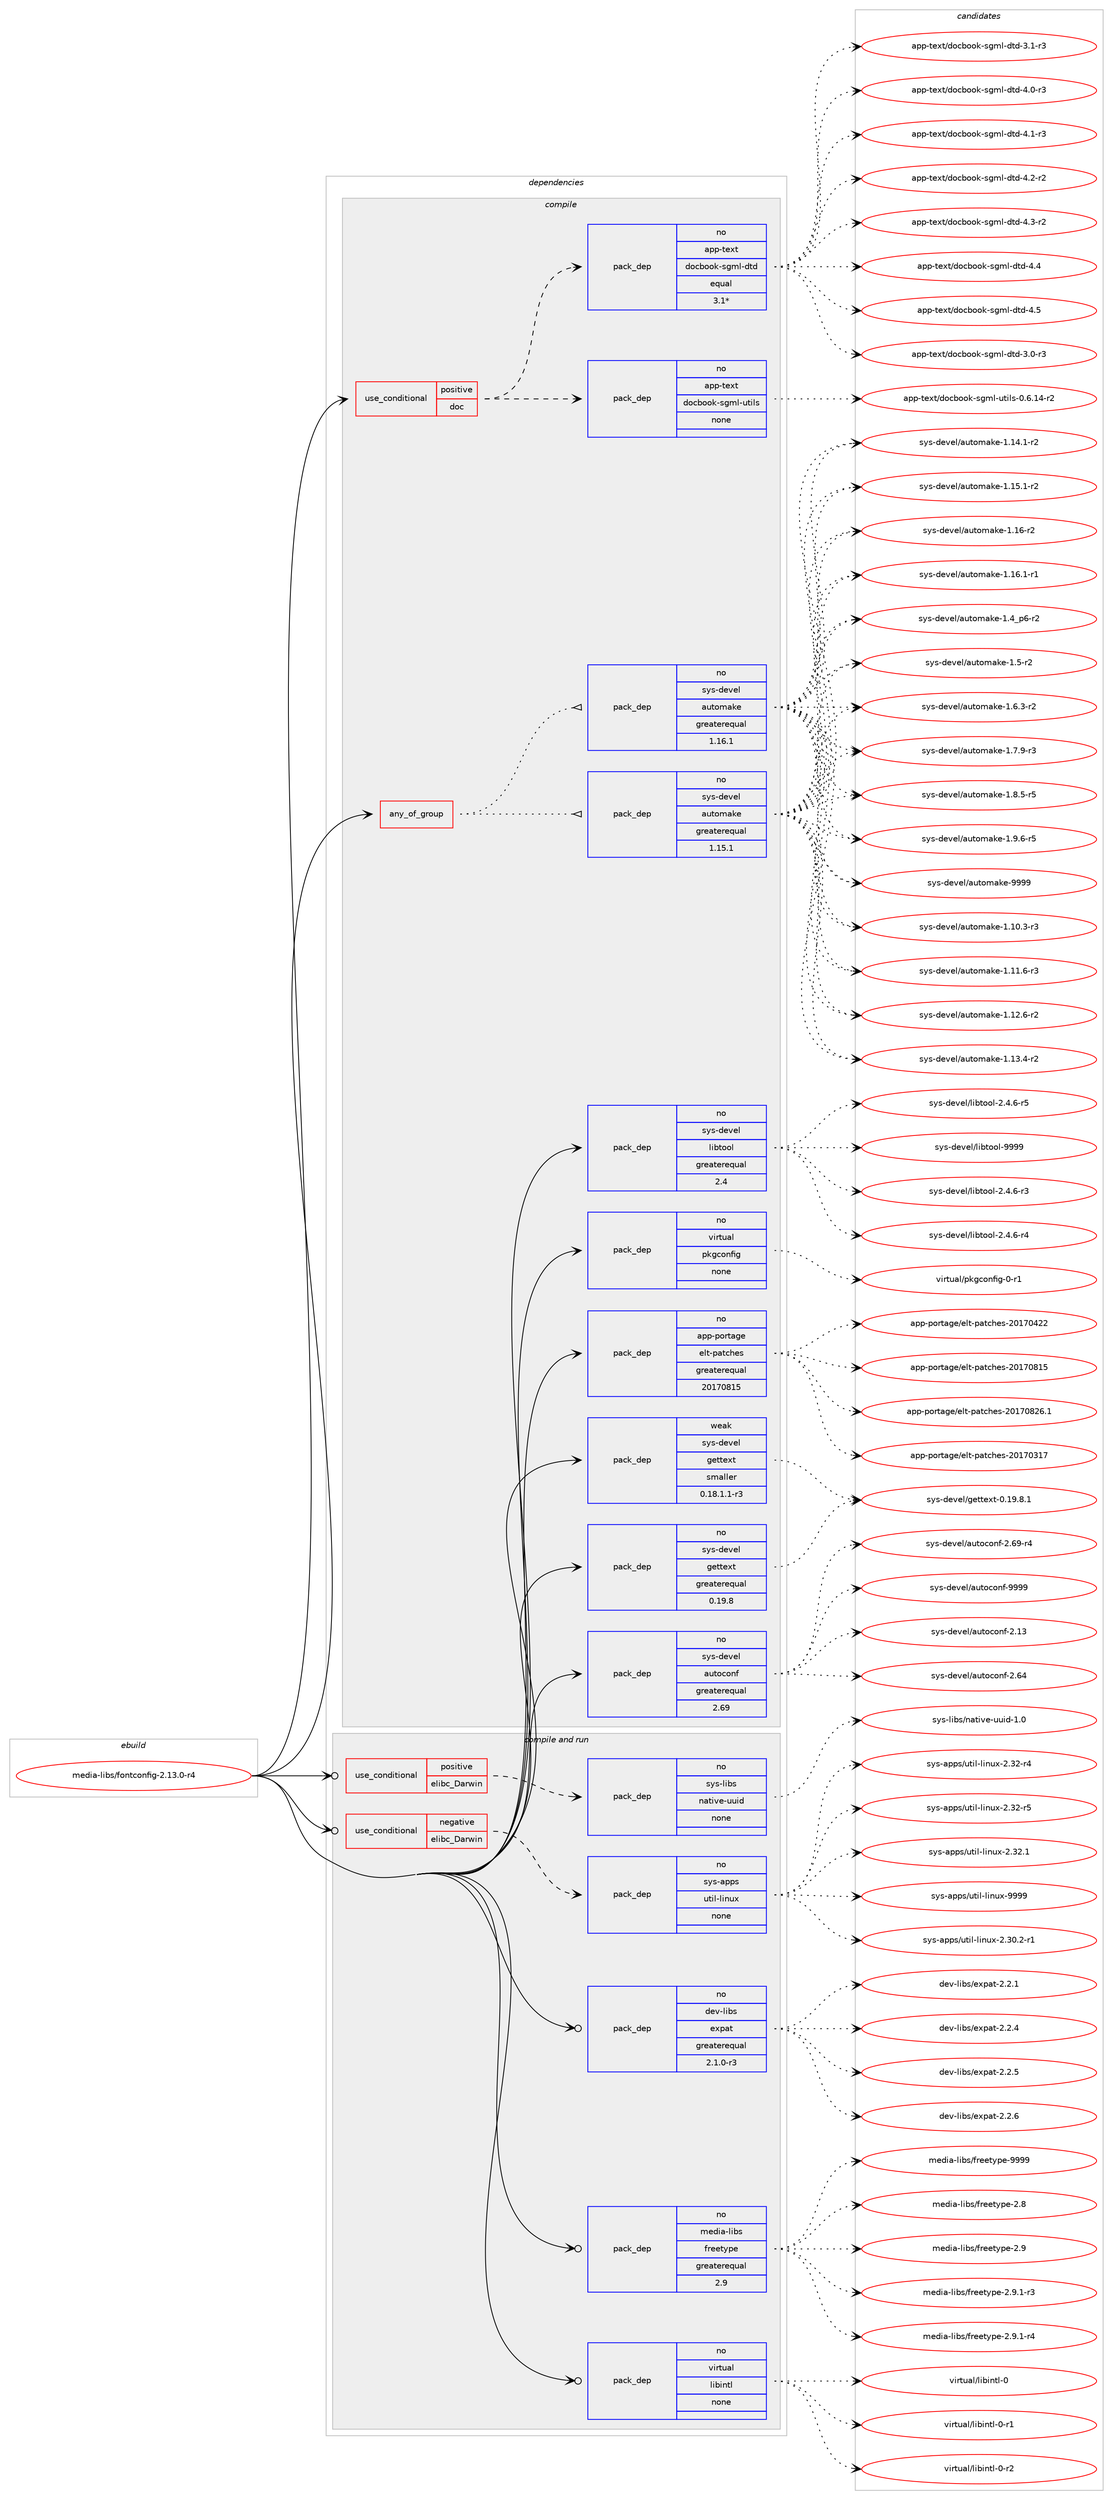 digraph prolog {

# *************
# Graph options
# *************

newrank=true;
concentrate=true;
compound=true;
graph [rankdir=LR,fontname=Helvetica,fontsize=10,ranksep=1.5];#, ranksep=2.5, nodesep=0.2];
edge  [arrowhead=vee];
node  [fontname=Helvetica,fontsize=10];

# **********
# The ebuild
# **********

subgraph cluster_leftcol {
color=gray;
rank=same;
label=<<i>ebuild</i>>;
id [label="media-libs/fontconfig-2.13.0-r4", color=red, width=4, href="../media-libs/fontconfig-2.13.0-r4.svg"];
}

# ****************
# The dependencies
# ****************

subgraph cluster_midcol {
color=gray;
label=<<i>dependencies</i>>;
subgraph cluster_compile {
fillcolor="#eeeeee";
style=filled;
label=<<i>compile</i>>;
subgraph any91 {
dependency5495 [label=<<TABLE BORDER="0" CELLBORDER="1" CELLSPACING="0" CELLPADDING="4"><TR><TD CELLPADDING="10">any_of_group</TD></TR></TABLE>>, shape=none, color=red];subgraph pack3582 {
dependency5496 [label=<<TABLE BORDER="0" CELLBORDER="1" CELLSPACING="0" CELLPADDING="4" WIDTH="220"><TR><TD ROWSPAN="6" CELLPADDING="30">pack_dep</TD></TR><TR><TD WIDTH="110">no</TD></TR><TR><TD>sys-devel</TD></TR><TR><TD>automake</TD></TR><TR><TD>greaterequal</TD></TR><TR><TD>1.16.1</TD></TR></TABLE>>, shape=none, color=blue];
}
dependency5495:e -> dependency5496:w [weight=20,style="dotted",arrowhead="oinv"];
subgraph pack3583 {
dependency5497 [label=<<TABLE BORDER="0" CELLBORDER="1" CELLSPACING="0" CELLPADDING="4" WIDTH="220"><TR><TD ROWSPAN="6" CELLPADDING="30">pack_dep</TD></TR><TR><TD WIDTH="110">no</TD></TR><TR><TD>sys-devel</TD></TR><TR><TD>automake</TD></TR><TR><TD>greaterequal</TD></TR><TR><TD>1.15.1</TD></TR></TABLE>>, shape=none, color=blue];
}
dependency5495:e -> dependency5497:w [weight=20,style="dotted",arrowhead="oinv"];
}
id:e -> dependency5495:w [weight=20,style="solid",arrowhead="vee"];
subgraph cond1813 {
dependency5498 [label=<<TABLE BORDER="0" CELLBORDER="1" CELLSPACING="0" CELLPADDING="4"><TR><TD ROWSPAN="3" CELLPADDING="10">use_conditional</TD></TR><TR><TD>positive</TD></TR><TR><TD>doc</TD></TR></TABLE>>, shape=none, color=red];
subgraph pack3584 {
dependency5499 [label=<<TABLE BORDER="0" CELLBORDER="1" CELLSPACING="0" CELLPADDING="4" WIDTH="220"><TR><TD ROWSPAN="6" CELLPADDING="30">pack_dep</TD></TR><TR><TD WIDTH="110">no</TD></TR><TR><TD>app-text</TD></TR><TR><TD>docbook-sgml-dtd</TD></TR><TR><TD>equal</TD></TR><TR><TD>3.1*</TD></TR></TABLE>>, shape=none, color=blue];
}
dependency5498:e -> dependency5499:w [weight=20,style="dashed",arrowhead="vee"];
subgraph pack3585 {
dependency5500 [label=<<TABLE BORDER="0" CELLBORDER="1" CELLSPACING="0" CELLPADDING="4" WIDTH="220"><TR><TD ROWSPAN="6" CELLPADDING="30">pack_dep</TD></TR><TR><TD WIDTH="110">no</TD></TR><TR><TD>app-text</TD></TR><TR><TD>docbook-sgml-utils</TD></TR><TR><TD>none</TD></TR><TR><TD></TD></TR></TABLE>>, shape=none, color=blue];
}
dependency5498:e -> dependency5500:w [weight=20,style="dashed",arrowhead="vee"];
}
id:e -> dependency5498:w [weight=20,style="solid",arrowhead="vee"];
subgraph pack3586 {
dependency5501 [label=<<TABLE BORDER="0" CELLBORDER="1" CELLSPACING="0" CELLPADDING="4" WIDTH="220"><TR><TD ROWSPAN="6" CELLPADDING="30">pack_dep</TD></TR><TR><TD WIDTH="110">no</TD></TR><TR><TD>app-portage</TD></TR><TR><TD>elt-patches</TD></TR><TR><TD>greaterequal</TD></TR><TR><TD>20170815</TD></TR></TABLE>>, shape=none, color=blue];
}
id:e -> dependency5501:w [weight=20,style="solid",arrowhead="vee"];
subgraph pack3587 {
dependency5502 [label=<<TABLE BORDER="0" CELLBORDER="1" CELLSPACING="0" CELLPADDING="4" WIDTH="220"><TR><TD ROWSPAN="6" CELLPADDING="30">pack_dep</TD></TR><TR><TD WIDTH="110">no</TD></TR><TR><TD>sys-devel</TD></TR><TR><TD>autoconf</TD></TR><TR><TD>greaterequal</TD></TR><TR><TD>2.69</TD></TR></TABLE>>, shape=none, color=blue];
}
id:e -> dependency5502:w [weight=20,style="solid",arrowhead="vee"];
subgraph pack3588 {
dependency5503 [label=<<TABLE BORDER="0" CELLBORDER="1" CELLSPACING="0" CELLPADDING="4" WIDTH="220"><TR><TD ROWSPAN="6" CELLPADDING="30">pack_dep</TD></TR><TR><TD WIDTH="110">no</TD></TR><TR><TD>sys-devel</TD></TR><TR><TD>gettext</TD></TR><TR><TD>greaterequal</TD></TR><TR><TD>0.19.8</TD></TR></TABLE>>, shape=none, color=blue];
}
id:e -> dependency5503:w [weight=20,style="solid",arrowhead="vee"];
subgraph pack3589 {
dependency5504 [label=<<TABLE BORDER="0" CELLBORDER="1" CELLSPACING="0" CELLPADDING="4" WIDTH="220"><TR><TD ROWSPAN="6" CELLPADDING="30">pack_dep</TD></TR><TR><TD WIDTH="110">no</TD></TR><TR><TD>sys-devel</TD></TR><TR><TD>libtool</TD></TR><TR><TD>greaterequal</TD></TR><TR><TD>2.4</TD></TR></TABLE>>, shape=none, color=blue];
}
id:e -> dependency5504:w [weight=20,style="solid",arrowhead="vee"];
subgraph pack3590 {
dependency5505 [label=<<TABLE BORDER="0" CELLBORDER="1" CELLSPACING="0" CELLPADDING="4" WIDTH="220"><TR><TD ROWSPAN="6" CELLPADDING="30">pack_dep</TD></TR><TR><TD WIDTH="110">no</TD></TR><TR><TD>virtual</TD></TR><TR><TD>pkgconfig</TD></TR><TR><TD>none</TD></TR><TR><TD></TD></TR></TABLE>>, shape=none, color=blue];
}
id:e -> dependency5505:w [weight=20,style="solid",arrowhead="vee"];
subgraph pack3591 {
dependency5506 [label=<<TABLE BORDER="0" CELLBORDER="1" CELLSPACING="0" CELLPADDING="4" WIDTH="220"><TR><TD ROWSPAN="6" CELLPADDING="30">pack_dep</TD></TR><TR><TD WIDTH="110">weak</TD></TR><TR><TD>sys-devel</TD></TR><TR><TD>gettext</TD></TR><TR><TD>smaller</TD></TR><TR><TD>0.18.1.1-r3</TD></TR></TABLE>>, shape=none, color=blue];
}
id:e -> dependency5506:w [weight=20,style="solid",arrowhead="vee"];
}
subgraph cluster_compileandrun {
fillcolor="#eeeeee";
style=filled;
label=<<i>compile and run</i>>;
subgraph cond1814 {
dependency5507 [label=<<TABLE BORDER="0" CELLBORDER="1" CELLSPACING="0" CELLPADDING="4"><TR><TD ROWSPAN="3" CELLPADDING="10">use_conditional</TD></TR><TR><TD>negative</TD></TR><TR><TD>elibc_Darwin</TD></TR></TABLE>>, shape=none, color=red];
subgraph pack3592 {
dependency5508 [label=<<TABLE BORDER="0" CELLBORDER="1" CELLSPACING="0" CELLPADDING="4" WIDTH="220"><TR><TD ROWSPAN="6" CELLPADDING="30">pack_dep</TD></TR><TR><TD WIDTH="110">no</TD></TR><TR><TD>sys-apps</TD></TR><TR><TD>util-linux</TD></TR><TR><TD>none</TD></TR><TR><TD></TD></TR></TABLE>>, shape=none, color=blue];
}
dependency5507:e -> dependency5508:w [weight=20,style="dashed",arrowhead="vee"];
}
id:e -> dependency5507:w [weight=20,style="solid",arrowhead="odotvee"];
subgraph cond1815 {
dependency5509 [label=<<TABLE BORDER="0" CELLBORDER="1" CELLSPACING="0" CELLPADDING="4"><TR><TD ROWSPAN="3" CELLPADDING="10">use_conditional</TD></TR><TR><TD>positive</TD></TR><TR><TD>elibc_Darwin</TD></TR></TABLE>>, shape=none, color=red];
subgraph pack3593 {
dependency5510 [label=<<TABLE BORDER="0" CELLBORDER="1" CELLSPACING="0" CELLPADDING="4" WIDTH="220"><TR><TD ROWSPAN="6" CELLPADDING="30">pack_dep</TD></TR><TR><TD WIDTH="110">no</TD></TR><TR><TD>sys-libs</TD></TR><TR><TD>native-uuid</TD></TR><TR><TD>none</TD></TR><TR><TD></TD></TR></TABLE>>, shape=none, color=blue];
}
dependency5509:e -> dependency5510:w [weight=20,style="dashed",arrowhead="vee"];
}
id:e -> dependency5509:w [weight=20,style="solid",arrowhead="odotvee"];
subgraph pack3594 {
dependency5511 [label=<<TABLE BORDER="0" CELLBORDER="1" CELLSPACING="0" CELLPADDING="4" WIDTH="220"><TR><TD ROWSPAN="6" CELLPADDING="30">pack_dep</TD></TR><TR><TD WIDTH="110">no</TD></TR><TR><TD>dev-libs</TD></TR><TR><TD>expat</TD></TR><TR><TD>greaterequal</TD></TR><TR><TD>2.1.0-r3</TD></TR></TABLE>>, shape=none, color=blue];
}
id:e -> dependency5511:w [weight=20,style="solid",arrowhead="odotvee"];
subgraph pack3595 {
dependency5512 [label=<<TABLE BORDER="0" CELLBORDER="1" CELLSPACING="0" CELLPADDING="4" WIDTH="220"><TR><TD ROWSPAN="6" CELLPADDING="30">pack_dep</TD></TR><TR><TD WIDTH="110">no</TD></TR><TR><TD>media-libs</TD></TR><TR><TD>freetype</TD></TR><TR><TD>greaterequal</TD></TR><TR><TD>2.9</TD></TR></TABLE>>, shape=none, color=blue];
}
id:e -> dependency5512:w [weight=20,style="solid",arrowhead="odotvee"];
subgraph pack3596 {
dependency5513 [label=<<TABLE BORDER="0" CELLBORDER="1" CELLSPACING="0" CELLPADDING="4" WIDTH="220"><TR><TD ROWSPAN="6" CELLPADDING="30">pack_dep</TD></TR><TR><TD WIDTH="110">no</TD></TR><TR><TD>virtual</TD></TR><TR><TD>libintl</TD></TR><TR><TD>none</TD></TR><TR><TD></TD></TR></TABLE>>, shape=none, color=blue];
}
id:e -> dependency5513:w [weight=20,style="solid",arrowhead="odotvee"];
}
subgraph cluster_run {
fillcolor="#eeeeee";
style=filled;
label=<<i>run</i>>;
}
}

# **************
# The candidates
# **************

subgraph cluster_choices {
rank=same;
color=gray;
label=<<i>candidates</i>>;

subgraph choice3582 {
color=black;
nodesep=1;
choice11512111545100101118101108479711711611110997107101454946494846514511451 [label="sys-devel/automake-1.10.3-r3", color=red, width=4,href="../sys-devel/automake-1.10.3-r3.svg"];
choice11512111545100101118101108479711711611110997107101454946494946544511451 [label="sys-devel/automake-1.11.6-r3", color=red, width=4,href="../sys-devel/automake-1.11.6-r3.svg"];
choice11512111545100101118101108479711711611110997107101454946495046544511450 [label="sys-devel/automake-1.12.6-r2", color=red, width=4,href="../sys-devel/automake-1.12.6-r2.svg"];
choice11512111545100101118101108479711711611110997107101454946495146524511450 [label="sys-devel/automake-1.13.4-r2", color=red, width=4,href="../sys-devel/automake-1.13.4-r2.svg"];
choice11512111545100101118101108479711711611110997107101454946495246494511450 [label="sys-devel/automake-1.14.1-r2", color=red, width=4,href="../sys-devel/automake-1.14.1-r2.svg"];
choice11512111545100101118101108479711711611110997107101454946495346494511450 [label="sys-devel/automake-1.15.1-r2", color=red, width=4,href="../sys-devel/automake-1.15.1-r2.svg"];
choice1151211154510010111810110847971171161111099710710145494649544511450 [label="sys-devel/automake-1.16-r2", color=red, width=4,href="../sys-devel/automake-1.16-r2.svg"];
choice11512111545100101118101108479711711611110997107101454946495446494511449 [label="sys-devel/automake-1.16.1-r1", color=red, width=4,href="../sys-devel/automake-1.16.1-r1.svg"];
choice115121115451001011181011084797117116111109971071014549465295112544511450 [label="sys-devel/automake-1.4_p6-r2", color=red, width=4,href="../sys-devel/automake-1.4_p6-r2.svg"];
choice11512111545100101118101108479711711611110997107101454946534511450 [label="sys-devel/automake-1.5-r2", color=red, width=4,href="../sys-devel/automake-1.5-r2.svg"];
choice115121115451001011181011084797117116111109971071014549465446514511450 [label="sys-devel/automake-1.6.3-r2", color=red, width=4,href="../sys-devel/automake-1.6.3-r2.svg"];
choice115121115451001011181011084797117116111109971071014549465546574511451 [label="sys-devel/automake-1.7.9-r3", color=red, width=4,href="../sys-devel/automake-1.7.9-r3.svg"];
choice115121115451001011181011084797117116111109971071014549465646534511453 [label="sys-devel/automake-1.8.5-r5", color=red, width=4,href="../sys-devel/automake-1.8.5-r5.svg"];
choice115121115451001011181011084797117116111109971071014549465746544511453 [label="sys-devel/automake-1.9.6-r5", color=red, width=4,href="../sys-devel/automake-1.9.6-r5.svg"];
choice115121115451001011181011084797117116111109971071014557575757 [label="sys-devel/automake-9999", color=red, width=4,href="../sys-devel/automake-9999.svg"];
dependency5496:e -> choice11512111545100101118101108479711711611110997107101454946494846514511451:w [style=dotted,weight="100"];
dependency5496:e -> choice11512111545100101118101108479711711611110997107101454946494946544511451:w [style=dotted,weight="100"];
dependency5496:e -> choice11512111545100101118101108479711711611110997107101454946495046544511450:w [style=dotted,weight="100"];
dependency5496:e -> choice11512111545100101118101108479711711611110997107101454946495146524511450:w [style=dotted,weight="100"];
dependency5496:e -> choice11512111545100101118101108479711711611110997107101454946495246494511450:w [style=dotted,weight="100"];
dependency5496:e -> choice11512111545100101118101108479711711611110997107101454946495346494511450:w [style=dotted,weight="100"];
dependency5496:e -> choice1151211154510010111810110847971171161111099710710145494649544511450:w [style=dotted,weight="100"];
dependency5496:e -> choice11512111545100101118101108479711711611110997107101454946495446494511449:w [style=dotted,weight="100"];
dependency5496:e -> choice115121115451001011181011084797117116111109971071014549465295112544511450:w [style=dotted,weight="100"];
dependency5496:e -> choice11512111545100101118101108479711711611110997107101454946534511450:w [style=dotted,weight="100"];
dependency5496:e -> choice115121115451001011181011084797117116111109971071014549465446514511450:w [style=dotted,weight="100"];
dependency5496:e -> choice115121115451001011181011084797117116111109971071014549465546574511451:w [style=dotted,weight="100"];
dependency5496:e -> choice115121115451001011181011084797117116111109971071014549465646534511453:w [style=dotted,weight="100"];
dependency5496:e -> choice115121115451001011181011084797117116111109971071014549465746544511453:w [style=dotted,weight="100"];
dependency5496:e -> choice115121115451001011181011084797117116111109971071014557575757:w [style=dotted,weight="100"];
}
subgraph choice3583 {
color=black;
nodesep=1;
choice11512111545100101118101108479711711611110997107101454946494846514511451 [label="sys-devel/automake-1.10.3-r3", color=red, width=4,href="../sys-devel/automake-1.10.3-r3.svg"];
choice11512111545100101118101108479711711611110997107101454946494946544511451 [label="sys-devel/automake-1.11.6-r3", color=red, width=4,href="../sys-devel/automake-1.11.6-r3.svg"];
choice11512111545100101118101108479711711611110997107101454946495046544511450 [label="sys-devel/automake-1.12.6-r2", color=red, width=4,href="../sys-devel/automake-1.12.6-r2.svg"];
choice11512111545100101118101108479711711611110997107101454946495146524511450 [label="sys-devel/automake-1.13.4-r2", color=red, width=4,href="../sys-devel/automake-1.13.4-r2.svg"];
choice11512111545100101118101108479711711611110997107101454946495246494511450 [label="sys-devel/automake-1.14.1-r2", color=red, width=4,href="../sys-devel/automake-1.14.1-r2.svg"];
choice11512111545100101118101108479711711611110997107101454946495346494511450 [label="sys-devel/automake-1.15.1-r2", color=red, width=4,href="../sys-devel/automake-1.15.1-r2.svg"];
choice1151211154510010111810110847971171161111099710710145494649544511450 [label="sys-devel/automake-1.16-r2", color=red, width=4,href="../sys-devel/automake-1.16-r2.svg"];
choice11512111545100101118101108479711711611110997107101454946495446494511449 [label="sys-devel/automake-1.16.1-r1", color=red, width=4,href="../sys-devel/automake-1.16.1-r1.svg"];
choice115121115451001011181011084797117116111109971071014549465295112544511450 [label="sys-devel/automake-1.4_p6-r2", color=red, width=4,href="../sys-devel/automake-1.4_p6-r2.svg"];
choice11512111545100101118101108479711711611110997107101454946534511450 [label="sys-devel/automake-1.5-r2", color=red, width=4,href="../sys-devel/automake-1.5-r2.svg"];
choice115121115451001011181011084797117116111109971071014549465446514511450 [label="sys-devel/automake-1.6.3-r2", color=red, width=4,href="../sys-devel/automake-1.6.3-r2.svg"];
choice115121115451001011181011084797117116111109971071014549465546574511451 [label="sys-devel/automake-1.7.9-r3", color=red, width=4,href="../sys-devel/automake-1.7.9-r3.svg"];
choice115121115451001011181011084797117116111109971071014549465646534511453 [label="sys-devel/automake-1.8.5-r5", color=red, width=4,href="../sys-devel/automake-1.8.5-r5.svg"];
choice115121115451001011181011084797117116111109971071014549465746544511453 [label="sys-devel/automake-1.9.6-r5", color=red, width=4,href="../sys-devel/automake-1.9.6-r5.svg"];
choice115121115451001011181011084797117116111109971071014557575757 [label="sys-devel/automake-9999", color=red, width=4,href="../sys-devel/automake-9999.svg"];
dependency5497:e -> choice11512111545100101118101108479711711611110997107101454946494846514511451:w [style=dotted,weight="100"];
dependency5497:e -> choice11512111545100101118101108479711711611110997107101454946494946544511451:w [style=dotted,weight="100"];
dependency5497:e -> choice11512111545100101118101108479711711611110997107101454946495046544511450:w [style=dotted,weight="100"];
dependency5497:e -> choice11512111545100101118101108479711711611110997107101454946495146524511450:w [style=dotted,weight="100"];
dependency5497:e -> choice11512111545100101118101108479711711611110997107101454946495246494511450:w [style=dotted,weight="100"];
dependency5497:e -> choice11512111545100101118101108479711711611110997107101454946495346494511450:w [style=dotted,weight="100"];
dependency5497:e -> choice1151211154510010111810110847971171161111099710710145494649544511450:w [style=dotted,weight="100"];
dependency5497:e -> choice11512111545100101118101108479711711611110997107101454946495446494511449:w [style=dotted,weight="100"];
dependency5497:e -> choice115121115451001011181011084797117116111109971071014549465295112544511450:w [style=dotted,weight="100"];
dependency5497:e -> choice11512111545100101118101108479711711611110997107101454946534511450:w [style=dotted,weight="100"];
dependency5497:e -> choice115121115451001011181011084797117116111109971071014549465446514511450:w [style=dotted,weight="100"];
dependency5497:e -> choice115121115451001011181011084797117116111109971071014549465546574511451:w [style=dotted,weight="100"];
dependency5497:e -> choice115121115451001011181011084797117116111109971071014549465646534511453:w [style=dotted,weight="100"];
dependency5497:e -> choice115121115451001011181011084797117116111109971071014549465746544511453:w [style=dotted,weight="100"];
dependency5497:e -> choice115121115451001011181011084797117116111109971071014557575757:w [style=dotted,weight="100"];
}
subgraph choice3584 {
color=black;
nodesep=1;
choice97112112451161011201164710011199981111111074511510310910845100116100455146484511451 [label="app-text/docbook-sgml-dtd-3.0-r3", color=red, width=4,href="../app-text/docbook-sgml-dtd-3.0-r3.svg"];
choice97112112451161011201164710011199981111111074511510310910845100116100455146494511451 [label="app-text/docbook-sgml-dtd-3.1-r3", color=red, width=4,href="../app-text/docbook-sgml-dtd-3.1-r3.svg"];
choice97112112451161011201164710011199981111111074511510310910845100116100455246484511451 [label="app-text/docbook-sgml-dtd-4.0-r3", color=red, width=4,href="../app-text/docbook-sgml-dtd-4.0-r3.svg"];
choice97112112451161011201164710011199981111111074511510310910845100116100455246494511451 [label="app-text/docbook-sgml-dtd-4.1-r3", color=red, width=4,href="../app-text/docbook-sgml-dtd-4.1-r3.svg"];
choice97112112451161011201164710011199981111111074511510310910845100116100455246504511450 [label="app-text/docbook-sgml-dtd-4.2-r2", color=red, width=4,href="../app-text/docbook-sgml-dtd-4.2-r2.svg"];
choice97112112451161011201164710011199981111111074511510310910845100116100455246514511450 [label="app-text/docbook-sgml-dtd-4.3-r2", color=red, width=4,href="../app-text/docbook-sgml-dtd-4.3-r2.svg"];
choice9711211245116101120116471001119998111111107451151031091084510011610045524652 [label="app-text/docbook-sgml-dtd-4.4", color=red, width=4,href="../app-text/docbook-sgml-dtd-4.4.svg"];
choice9711211245116101120116471001119998111111107451151031091084510011610045524653 [label="app-text/docbook-sgml-dtd-4.5", color=red, width=4,href="../app-text/docbook-sgml-dtd-4.5.svg"];
dependency5499:e -> choice97112112451161011201164710011199981111111074511510310910845100116100455146484511451:w [style=dotted,weight="100"];
dependency5499:e -> choice97112112451161011201164710011199981111111074511510310910845100116100455146494511451:w [style=dotted,weight="100"];
dependency5499:e -> choice97112112451161011201164710011199981111111074511510310910845100116100455246484511451:w [style=dotted,weight="100"];
dependency5499:e -> choice97112112451161011201164710011199981111111074511510310910845100116100455246494511451:w [style=dotted,weight="100"];
dependency5499:e -> choice97112112451161011201164710011199981111111074511510310910845100116100455246504511450:w [style=dotted,weight="100"];
dependency5499:e -> choice97112112451161011201164710011199981111111074511510310910845100116100455246514511450:w [style=dotted,weight="100"];
dependency5499:e -> choice9711211245116101120116471001119998111111107451151031091084510011610045524652:w [style=dotted,weight="100"];
dependency5499:e -> choice9711211245116101120116471001119998111111107451151031091084510011610045524653:w [style=dotted,weight="100"];
}
subgraph choice3585 {
color=black;
nodesep=1;
choice97112112451161011201164710011199981111111074511510310910845117116105108115454846544649524511450 [label="app-text/docbook-sgml-utils-0.6.14-r2", color=red, width=4,href="../app-text/docbook-sgml-utils-0.6.14-r2.svg"];
dependency5500:e -> choice97112112451161011201164710011199981111111074511510310910845117116105108115454846544649524511450:w [style=dotted,weight="100"];
}
subgraph choice3586 {
color=black;
nodesep=1;
choice97112112451121111141169710310147101108116451129711699104101115455048495548514955 [label="app-portage/elt-patches-20170317", color=red, width=4,href="../app-portage/elt-patches-20170317.svg"];
choice97112112451121111141169710310147101108116451129711699104101115455048495548525050 [label="app-portage/elt-patches-20170422", color=red, width=4,href="../app-portage/elt-patches-20170422.svg"];
choice97112112451121111141169710310147101108116451129711699104101115455048495548564953 [label="app-portage/elt-patches-20170815", color=red, width=4,href="../app-portage/elt-patches-20170815.svg"];
choice971121124511211111411697103101471011081164511297116991041011154550484955485650544649 [label="app-portage/elt-patches-20170826.1", color=red, width=4,href="../app-portage/elt-patches-20170826.1.svg"];
dependency5501:e -> choice97112112451121111141169710310147101108116451129711699104101115455048495548514955:w [style=dotted,weight="100"];
dependency5501:e -> choice97112112451121111141169710310147101108116451129711699104101115455048495548525050:w [style=dotted,weight="100"];
dependency5501:e -> choice97112112451121111141169710310147101108116451129711699104101115455048495548564953:w [style=dotted,weight="100"];
dependency5501:e -> choice971121124511211111411697103101471011081164511297116991041011154550484955485650544649:w [style=dotted,weight="100"];
}
subgraph choice3587 {
color=black;
nodesep=1;
choice115121115451001011181011084797117116111991111101024550464951 [label="sys-devel/autoconf-2.13", color=red, width=4,href="../sys-devel/autoconf-2.13.svg"];
choice115121115451001011181011084797117116111991111101024550465452 [label="sys-devel/autoconf-2.64", color=red, width=4,href="../sys-devel/autoconf-2.64.svg"];
choice1151211154510010111810110847971171161119911111010245504654574511452 [label="sys-devel/autoconf-2.69-r4", color=red, width=4,href="../sys-devel/autoconf-2.69-r4.svg"];
choice115121115451001011181011084797117116111991111101024557575757 [label="sys-devel/autoconf-9999", color=red, width=4,href="../sys-devel/autoconf-9999.svg"];
dependency5502:e -> choice115121115451001011181011084797117116111991111101024550464951:w [style=dotted,weight="100"];
dependency5502:e -> choice115121115451001011181011084797117116111991111101024550465452:w [style=dotted,weight="100"];
dependency5502:e -> choice1151211154510010111810110847971171161119911111010245504654574511452:w [style=dotted,weight="100"];
dependency5502:e -> choice115121115451001011181011084797117116111991111101024557575757:w [style=dotted,weight="100"];
}
subgraph choice3588 {
color=black;
nodesep=1;
choice1151211154510010111810110847103101116116101120116454846495746564649 [label="sys-devel/gettext-0.19.8.1", color=red, width=4,href="../sys-devel/gettext-0.19.8.1.svg"];
dependency5503:e -> choice1151211154510010111810110847103101116116101120116454846495746564649:w [style=dotted,weight="100"];
}
subgraph choice3589 {
color=black;
nodesep=1;
choice1151211154510010111810110847108105981161111111084550465246544511451 [label="sys-devel/libtool-2.4.6-r3", color=red, width=4,href="../sys-devel/libtool-2.4.6-r3.svg"];
choice1151211154510010111810110847108105981161111111084550465246544511452 [label="sys-devel/libtool-2.4.6-r4", color=red, width=4,href="../sys-devel/libtool-2.4.6-r4.svg"];
choice1151211154510010111810110847108105981161111111084550465246544511453 [label="sys-devel/libtool-2.4.6-r5", color=red, width=4,href="../sys-devel/libtool-2.4.6-r5.svg"];
choice1151211154510010111810110847108105981161111111084557575757 [label="sys-devel/libtool-9999", color=red, width=4,href="../sys-devel/libtool-9999.svg"];
dependency5504:e -> choice1151211154510010111810110847108105981161111111084550465246544511451:w [style=dotted,weight="100"];
dependency5504:e -> choice1151211154510010111810110847108105981161111111084550465246544511452:w [style=dotted,weight="100"];
dependency5504:e -> choice1151211154510010111810110847108105981161111111084550465246544511453:w [style=dotted,weight="100"];
dependency5504:e -> choice1151211154510010111810110847108105981161111111084557575757:w [style=dotted,weight="100"];
}
subgraph choice3590 {
color=black;
nodesep=1;
choice11810511411611797108471121071039911111010210510345484511449 [label="virtual/pkgconfig-0-r1", color=red, width=4,href="../virtual/pkgconfig-0-r1.svg"];
dependency5505:e -> choice11810511411611797108471121071039911111010210510345484511449:w [style=dotted,weight="100"];
}
subgraph choice3591 {
color=black;
nodesep=1;
choice1151211154510010111810110847103101116116101120116454846495746564649 [label="sys-devel/gettext-0.19.8.1", color=red, width=4,href="../sys-devel/gettext-0.19.8.1.svg"];
dependency5506:e -> choice1151211154510010111810110847103101116116101120116454846495746564649:w [style=dotted,weight="100"];
}
subgraph choice3592 {
color=black;
nodesep=1;
choice11512111545971121121154711711610510845108105110117120455046514846504511449 [label="sys-apps/util-linux-2.30.2-r1", color=red, width=4,href="../sys-apps/util-linux-2.30.2-r1.svg"];
choice1151211154597112112115471171161051084510810511011712045504651504511452 [label="sys-apps/util-linux-2.32-r4", color=red, width=4,href="../sys-apps/util-linux-2.32-r4.svg"];
choice1151211154597112112115471171161051084510810511011712045504651504511453 [label="sys-apps/util-linux-2.32-r5", color=red, width=4,href="../sys-apps/util-linux-2.32-r5.svg"];
choice1151211154597112112115471171161051084510810511011712045504651504649 [label="sys-apps/util-linux-2.32.1", color=red, width=4,href="../sys-apps/util-linux-2.32.1.svg"];
choice115121115459711211211547117116105108451081051101171204557575757 [label="sys-apps/util-linux-9999", color=red, width=4,href="../sys-apps/util-linux-9999.svg"];
dependency5508:e -> choice11512111545971121121154711711610510845108105110117120455046514846504511449:w [style=dotted,weight="100"];
dependency5508:e -> choice1151211154597112112115471171161051084510810511011712045504651504511452:w [style=dotted,weight="100"];
dependency5508:e -> choice1151211154597112112115471171161051084510810511011712045504651504511453:w [style=dotted,weight="100"];
dependency5508:e -> choice1151211154597112112115471171161051084510810511011712045504651504649:w [style=dotted,weight="100"];
dependency5508:e -> choice115121115459711211211547117116105108451081051101171204557575757:w [style=dotted,weight="100"];
}
subgraph choice3593 {
color=black;
nodesep=1;
choice115121115451081059811547110971161051181014511711710510045494648 [label="sys-libs/native-uuid-1.0", color=red, width=4,href="../sys-libs/native-uuid-1.0.svg"];
dependency5510:e -> choice115121115451081059811547110971161051181014511711710510045494648:w [style=dotted,weight="100"];
}
subgraph choice3594 {
color=black;
nodesep=1;
choice10010111845108105981154710112011297116455046504649 [label="dev-libs/expat-2.2.1", color=red, width=4,href="../dev-libs/expat-2.2.1.svg"];
choice10010111845108105981154710112011297116455046504652 [label="dev-libs/expat-2.2.4", color=red, width=4,href="../dev-libs/expat-2.2.4.svg"];
choice10010111845108105981154710112011297116455046504653 [label="dev-libs/expat-2.2.5", color=red, width=4,href="../dev-libs/expat-2.2.5.svg"];
choice10010111845108105981154710112011297116455046504654 [label="dev-libs/expat-2.2.6", color=red, width=4,href="../dev-libs/expat-2.2.6.svg"];
dependency5511:e -> choice10010111845108105981154710112011297116455046504649:w [style=dotted,weight="100"];
dependency5511:e -> choice10010111845108105981154710112011297116455046504652:w [style=dotted,weight="100"];
dependency5511:e -> choice10010111845108105981154710112011297116455046504653:w [style=dotted,weight="100"];
dependency5511:e -> choice10010111845108105981154710112011297116455046504654:w [style=dotted,weight="100"];
}
subgraph choice3595 {
color=black;
nodesep=1;
choice1091011001059745108105981154710211410110111612111210145504656 [label="media-libs/freetype-2.8", color=red, width=4,href="../media-libs/freetype-2.8.svg"];
choice1091011001059745108105981154710211410110111612111210145504657 [label="media-libs/freetype-2.9", color=red, width=4,href="../media-libs/freetype-2.9.svg"];
choice109101100105974510810598115471021141011011161211121014550465746494511451 [label="media-libs/freetype-2.9.1-r3", color=red, width=4,href="../media-libs/freetype-2.9.1-r3.svg"];
choice109101100105974510810598115471021141011011161211121014550465746494511452 [label="media-libs/freetype-2.9.1-r4", color=red, width=4,href="../media-libs/freetype-2.9.1-r4.svg"];
choice109101100105974510810598115471021141011011161211121014557575757 [label="media-libs/freetype-9999", color=red, width=4,href="../media-libs/freetype-9999.svg"];
dependency5512:e -> choice1091011001059745108105981154710211410110111612111210145504656:w [style=dotted,weight="100"];
dependency5512:e -> choice1091011001059745108105981154710211410110111612111210145504657:w [style=dotted,weight="100"];
dependency5512:e -> choice109101100105974510810598115471021141011011161211121014550465746494511451:w [style=dotted,weight="100"];
dependency5512:e -> choice109101100105974510810598115471021141011011161211121014550465746494511452:w [style=dotted,weight="100"];
dependency5512:e -> choice109101100105974510810598115471021141011011161211121014557575757:w [style=dotted,weight="100"];
}
subgraph choice3596 {
color=black;
nodesep=1;
choice1181051141161179710847108105981051101161084548 [label="virtual/libintl-0", color=red, width=4,href="../virtual/libintl-0.svg"];
choice11810511411611797108471081059810511011610845484511449 [label="virtual/libintl-0-r1", color=red, width=4,href="../virtual/libintl-0-r1.svg"];
choice11810511411611797108471081059810511011610845484511450 [label="virtual/libintl-0-r2", color=red, width=4,href="../virtual/libintl-0-r2.svg"];
dependency5513:e -> choice1181051141161179710847108105981051101161084548:w [style=dotted,weight="100"];
dependency5513:e -> choice11810511411611797108471081059810511011610845484511449:w [style=dotted,weight="100"];
dependency5513:e -> choice11810511411611797108471081059810511011610845484511450:w [style=dotted,weight="100"];
}
}

}

